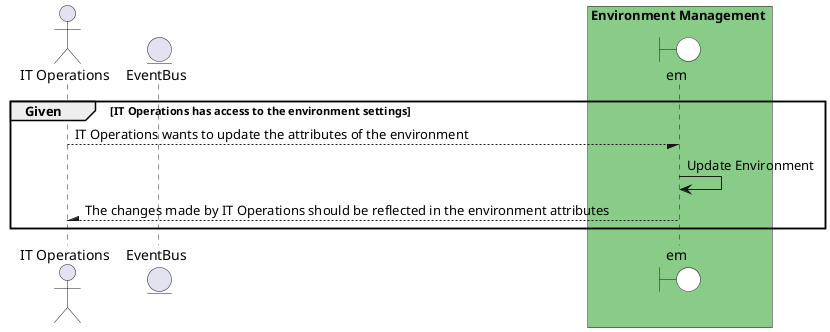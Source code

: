 @startuml


actor "IT Operations"


entity EventBus

box Environment Management #88cc88
    boundary em #white
end box


group Given [IT Operations has access to the environment settings]

"IT Operations" --/ em: IT Operations wants to update the attributes of the environment
"em" -> em: Update Environment



"IT Operations" /-- em: The changes made by IT Operations should be reflected in the environment attributes


end

@enduml
